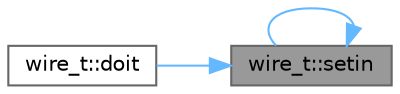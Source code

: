 digraph "wire_t::setin"
{
 // LATEX_PDF_SIZE
  bgcolor="transparent";
  edge [fontname=Helvetica,fontsize=10,labelfontname=Helvetica,labelfontsize=10];
  node [fontname=Helvetica,fontsize=10,shape=box,height=0.2,width=0.4];
  rankdir="RL";
  Node1 [id="Node000001",label="wire_t::setin",height=0.2,width=0.4,color="gray40", fillcolor="grey60", style="filled", fontcolor="black",tooltip=" "];
  Node1 -> Node2 [id="edge7_Node000001_Node000002",dir="back",color="steelblue1",style="solid",tooltip=" "];
  Node2 [id="Node000002",label="wire_t::doit",height=0.2,width=0.4,color="grey40", fillcolor="white", style="filled",URL="$classwire__t.html#a7197d613264ea00f51325b593955c149",tooltip=" "];
  Node1 -> Node1 [id="edge8_Node000001_Node000001",dir="back",color="steelblue1",style="solid",tooltip=" "];
}
